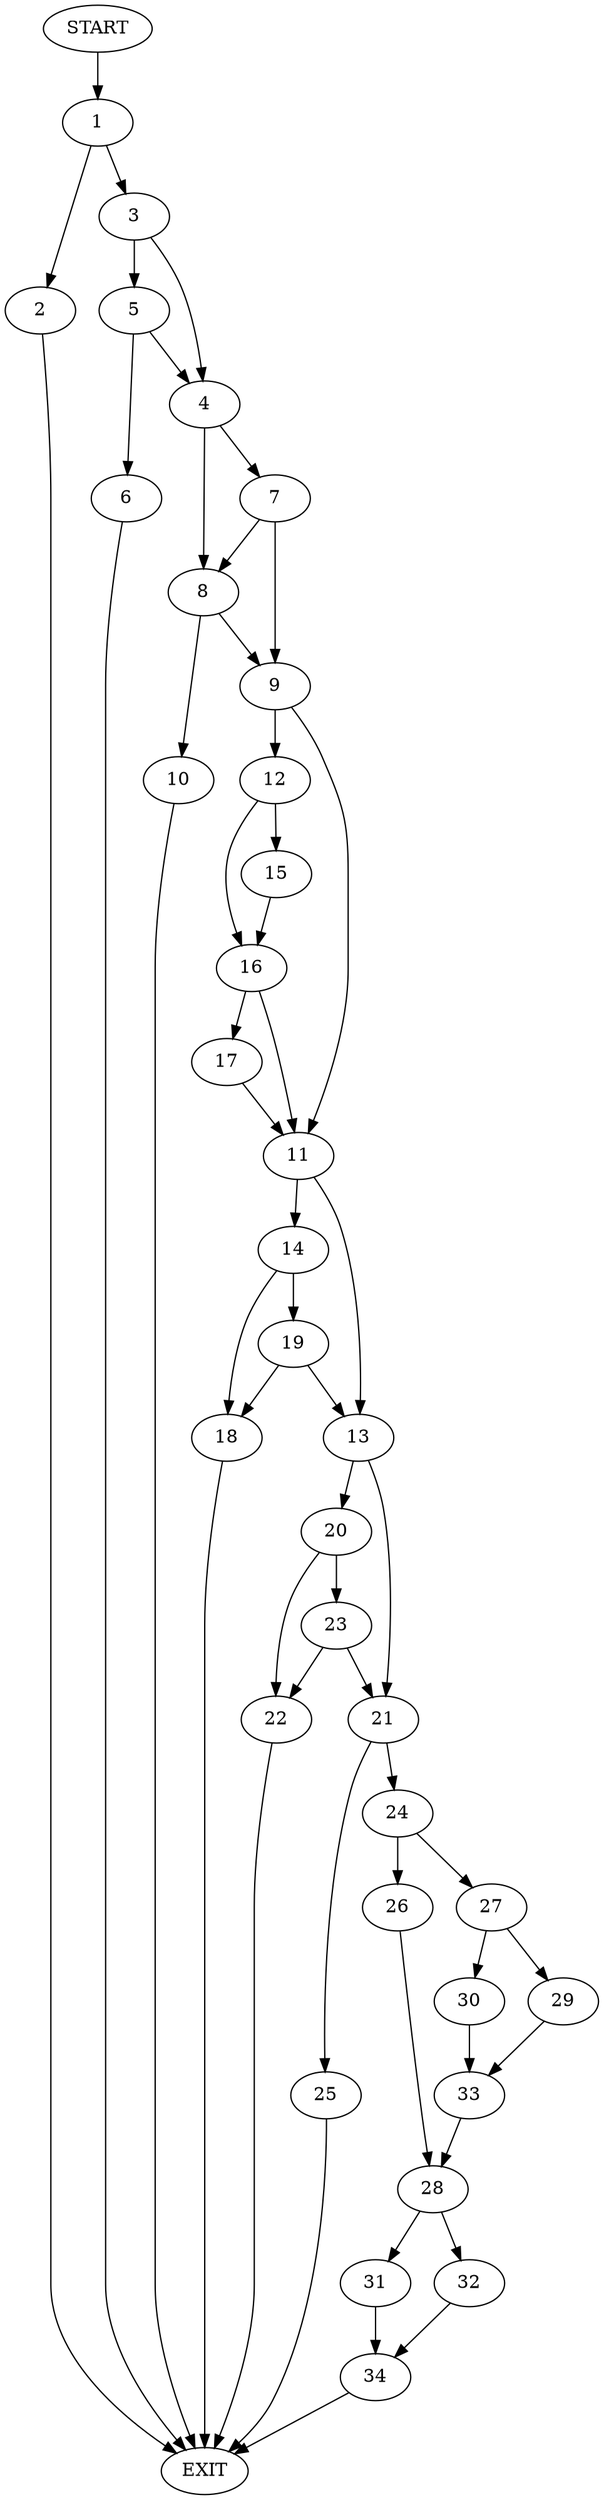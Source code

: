 digraph {
0 [label="START"]
35 [label="EXIT"]
0 -> 1
1 -> 2
1 -> 3
3 -> 4
3 -> 5
2 -> 35
5 -> 4
5 -> 6
4 -> 7
4 -> 8
6 -> 35
7 -> 8
7 -> 9
8 -> 10
8 -> 9
9 -> 11
9 -> 12
10 -> 35
11 -> 13
11 -> 14
12 -> 15
12 -> 16
15 -> 16
16 -> 11
16 -> 17
17 -> 11
14 -> 18
14 -> 19
13 -> 20
13 -> 21
18 -> 35
19 -> 13
19 -> 18
20 -> 22
20 -> 23
21 -> 24
21 -> 25
22 -> 35
23 -> 22
23 -> 21
24 -> 26
24 -> 27
25 -> 35
26 -> 28
27 -> 29
27 -> 30
28 -> 31
28 -> 32
30 -> 33
29 -> 33
33 -> 28
32 -> 34
31 -> 34
34 -> 35
}
